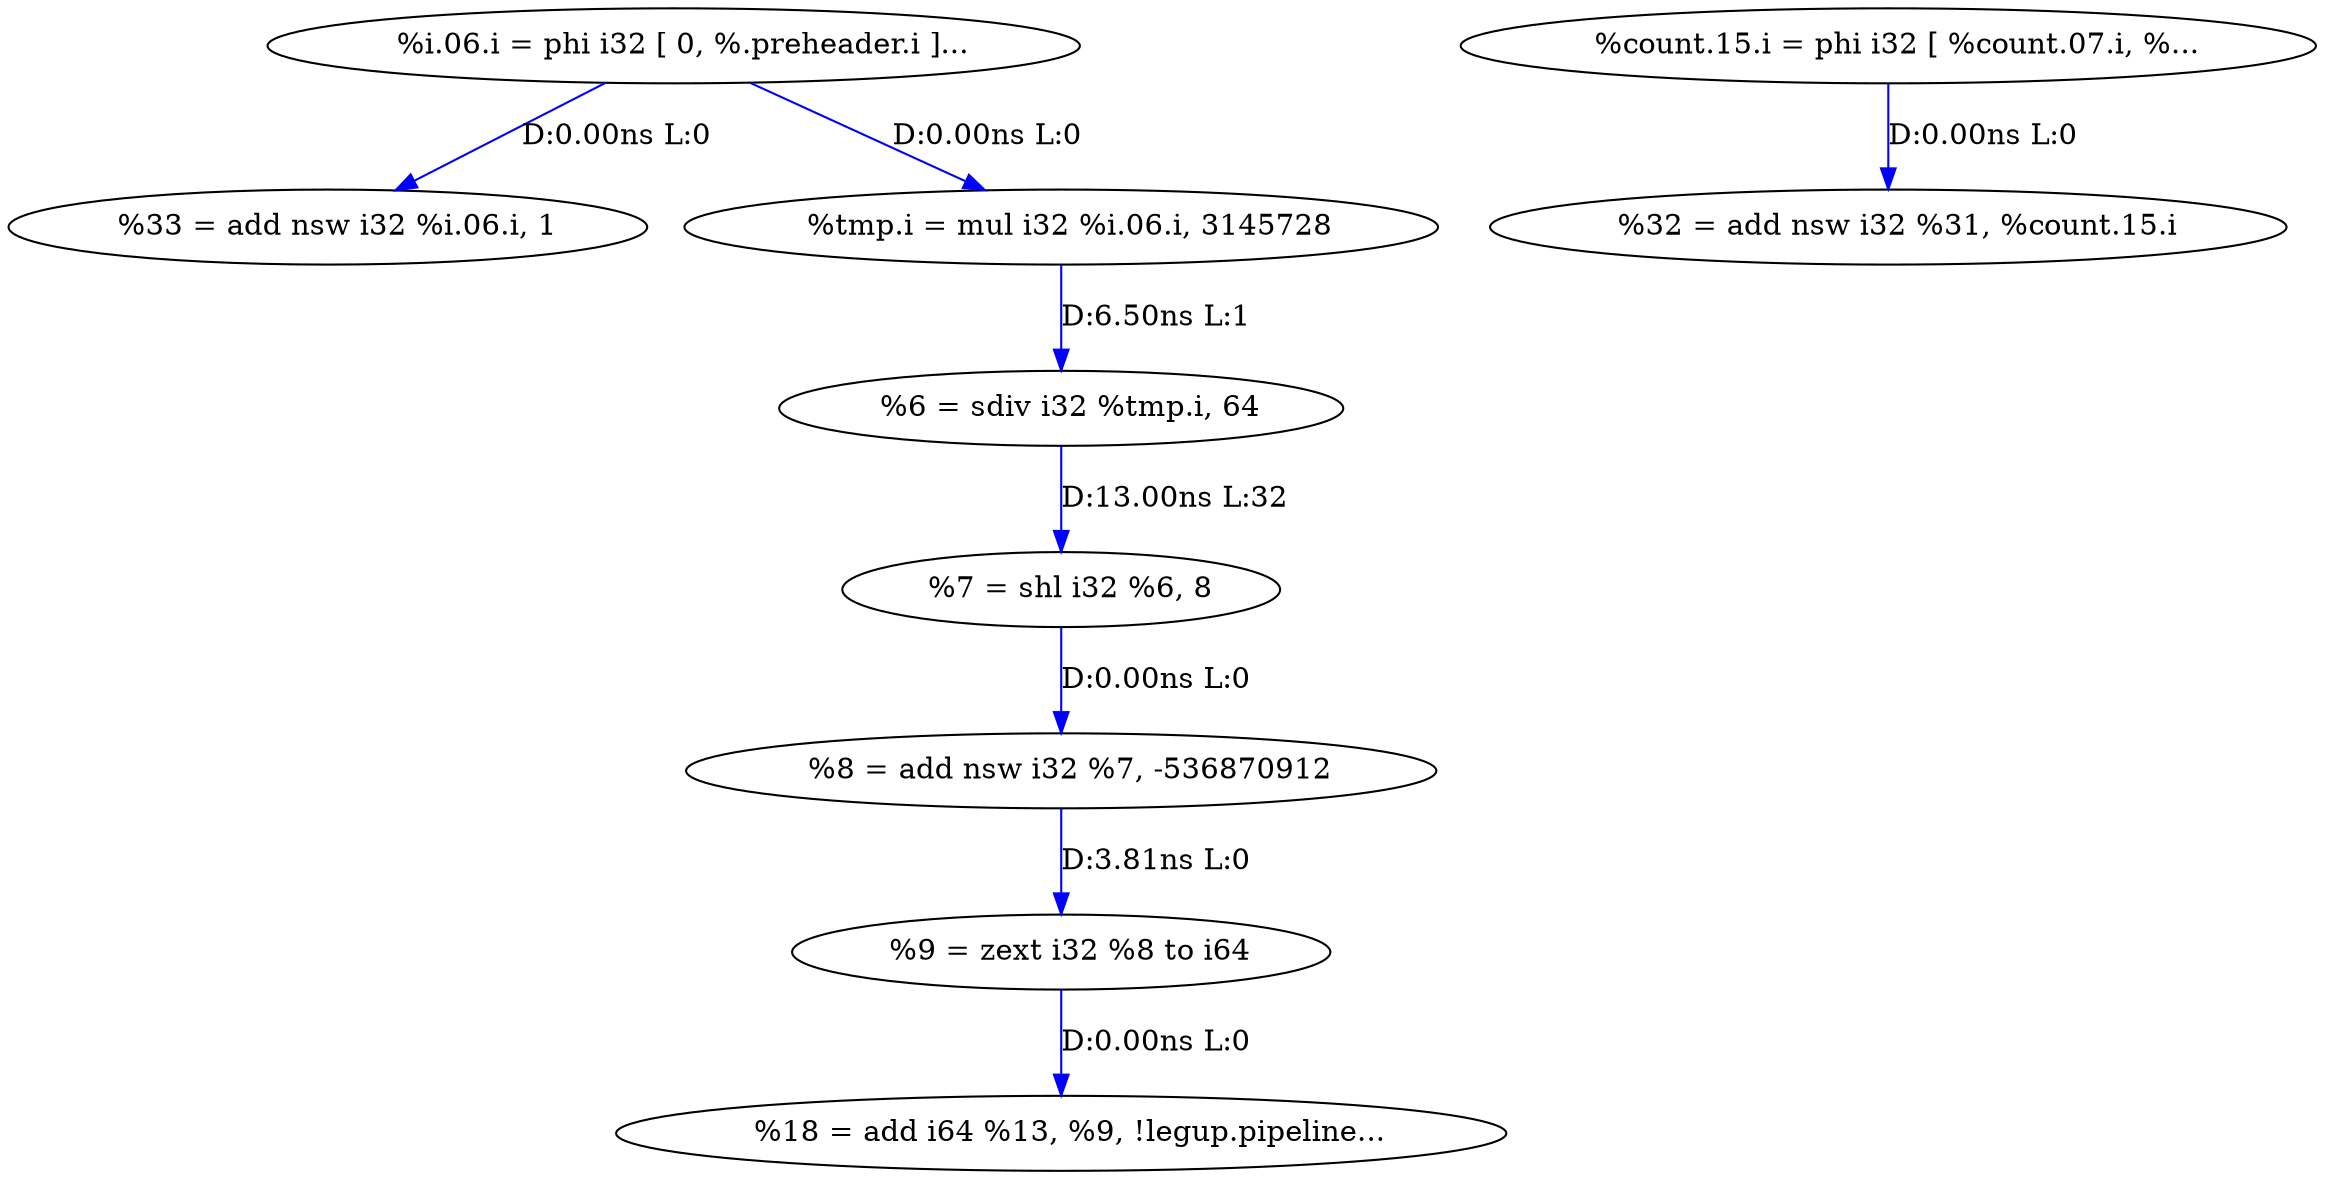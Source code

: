 digraph {
Node0xac4c038[label="  %33 = add nsw i32 %i.06.i, 1"];
Node0xac49768[label="  %i.06.i = phi i32 [ 0, %.preheader.i ]..."];
Node0xac49768 -> Node0xac4c038[label="D:0.00ns L:0",color=blue];
Node0xac498a8[label="  %tmp.i = mul i32 %i.06.i, 3145728"];
Node0xac49768 -> Node0xac498a8[label="D:0.00ns L:0",color=blue];
Node0xac4bf98[label="  %32 = add nsw i32 %31, %count.15.i"];
Node0xac49808[label="  %count.15.i = phi i32 [ %count.07.i, %..."];
Node0xac49808 -> Node0xac4bf98[label="D:0.00ns L:0",color=blue];
Node0xac49980[label="  %6 = sdiv i32 %tmp.i, 64"];
Node0xac498a8 -> Node0xac49980[label="D:6.50ns L:1",color=blue];
Node0xac49a20[label="  %7 = shl i32 %6, 8"];
Node0xac49980 -> Node0xac49a20[label="D:13.00ns L:32",color=blue];
Node0xac49ac0[label="  %8 = add nsw i32 %7, -536870912"];
Node0xac49a20 -> Node0xac49ac0[label="D:0.00ns L:0",color=blue];
Node0xac49b80[label="  %9 = zext i32 %8 to i64"];
Node0xac49ac0 -> Node0xac49b80[label="D:3.81ns L:0",color=blue];
Node0xac4a468[label="  %18 = add i64 %13, %9, !legup.pipeline..."];
Node0xac49b80 -> Node0xac4a468[label="D:0.00ns L:0",color=blue];
}
